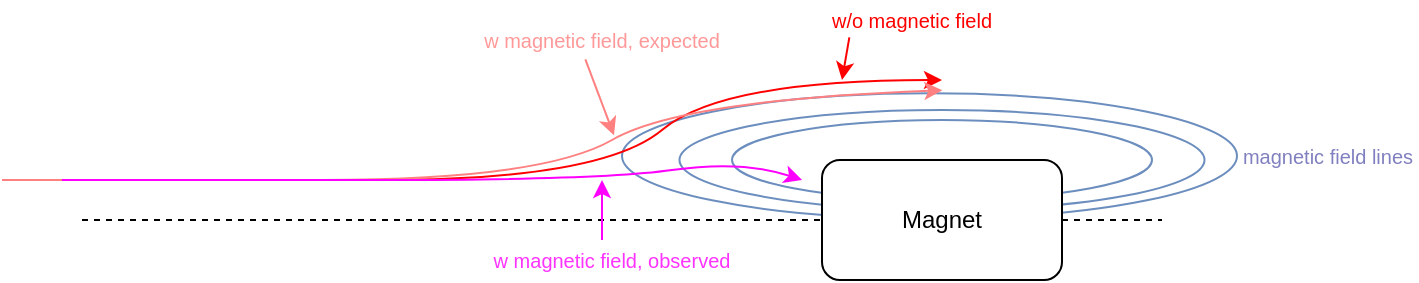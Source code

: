 <mxfile version="24.3.1" type="github">
  <diagram name="Page-1" id="Fb-UzOqJc0-bCRPpKKv8">
    <mxGraphModel dx="879" dy="492" grid="1" gridSize="10" guides="1" tooltips="1" connect="1" arrows="1" fold="1" page="1" pageScale="1" pageWidth="850" pageHeight="1100" math="0" shadow="0">
      <root>
        <mxCell id="0" />
        <mxCell id="1" parent="0" />
        <mxCell id="5ehIhYxMIf45m_4cqmk0-11" value="" style="ellipse;whiteSpace=wrap;html=1;fillColor=none;strokeColor=#6c8ebf;" vertex="1" parent="1">
          <mxGeometry x="460" y="256.67" width="307.5" height="62.67" as="geometry" />
        </mxCell>
        <mxCell id="5ehIhYxMIf45m_4cqmk0-7" value="" style="ellipse;whiteSpace=wrap;html=1;fillColor=none;strokeColor=#6c8ebf;" vertex="1" parent="1">
          <mxGeometry x="488.75" y="265" width="262.5" height="50" as="geometry" />
        </mxCell>
        <mxCell id="5ehIhYxMIf45m_4cqmk0-6" value="" style="ellipse;whiteSpace=wrap;html=1;fillColor=none;strokeColor=#6c8ebf;" vertex="1" parent="1">
          <mxGeometry x="515" y="270" width="210" height="40" as="geometry" />
        </mxCell>
        <mxCell id="5ehIhYxMIf45m_4cqmk0-1" value="" style="endArrow=none;html=1;rounded=0;dashed=1;" edge="1" parent="1" source="5ehIhYxMIf45m_4cqmk0-2">
          <mxGeometry width="50" height="50" relative="1" as="geometry">
            <mxPoint x="190" y="320" as="sourcePoint" />
            <mxPoint x="730" y="320" as="targetPoint" />
          </mxGeometry>
        </mxCell>
        <mxCell id="5ehIhYxMIf45m_4cqmk0-3" value="" style="endArrow=none;html=1;rounded=0;dashed=1;" edge="1" parent="1" target="5ehIhYxMIf45m_4cqmk0-2">
          <mxGeometry width="50" height="50" relative="1" as="geometry">
            <mxPoint x="190" y="320" as="sourcePoint" />
            <mxPoint x="730" y="320" as="targetPoint" />
          </mxGeometry>
        </mxCell>
        <mxCell id="5ehIhYxMIf45m_4cqmk0-2" value="Magnet" style="rounded=1;whiteSpace=wrap;html=1;" vertex="1" parent="1">
          <mxGeometry x="560" y="290" width="120" height="60" as="geometry" />
        </mxCell>
        <mxCell id="5ehIhYxMIf45m_4cqmk0-4" value="" style="curved=1;endArrow=classic;html=1;rounded=0;strokeColor=#FF0000;" edge="1" parent="1">
          <mxGeometry width="50" height="50" relative="1" as="geometry">
            <mxPoint x="180" y="300" as="sourcePoint" />
            <mxPoint x="620" y="250" as="targetPoint" />
            <Array as="points">
              <mxPoint x="230" y="300" />
              <mxPoint x="450" y="300" />
              <mxPoint x="510" y="250" />
            </Array>
          </mxGeometry>
        </mxCell>
        <mxCell id="5ehIhYxMIf45m_4cqmk0-8" value="" style="curved=1;endArrow=classic;html=1;rounded=0;strokeColor=#ff8080;entryX=0.521;entryY=-0.025;entryDx=0;entryDy=0;entryPerimeter=0;" edge="1" parent="1" target="5ehIhYxMIf45m_4cqmk0-11">
          <mxGeometry width="50" height="50" relative="1" as="geometry">
            <mxPoint x="150" y="300" as="sourcePoint" />
            <mxPoint x="620" y="260" as="targetPoint" />
            <Array as="points">
              <mxPoint x="200" y="300" />
              <mxPoint x="420" y="300" />
              <mxPoint x="490" y="260" />
            </Array>
          </mxGeometry>
        </mxCell>
        <mxCell id="5ehIhYxMIf45m_4cqmk0-10" value="" style="curved=1;endArrow=classic;html=1;rounded=0;entryX=0.167;entryY=0.75;entryDx=0;entryDy=0;entryPerimeter=0;strokeColor=#ff00ff;" edge="1" parent="1" target="5ehIhYxMIf45m_4cqmk0-6">
          <mxGeometry width="50" height="50" relative="1" as="geometry">
            <mxPoint x="180" y="300" as="sourcePoint" />
            <mxPoint x="620" y="260" as="targetPoint" />
            <Array as="points">
              <mxPoint x="230" y="300" />
              <mxPoint x="450" y="300" />
              <mxPoint x="520" y="290" />
            </Array>
          </mxGeometry>
        </mxCell>
        <mxCell id="5ehIhYxMIf45m_4cqmk0-13" value="w/o magnetic field" style="text;html=1;align=center;verticalAlign=middle;whiteSpace=wrap;rounded=0;fontColor=#ff0000;fontSize=10;" vertex="1" parent="1">
          <mxGeometry x="560" y="210" width="90" height="20" as="geometry" />
        </mxCell>
        <mxCell id="5ehIhYxMIf45m_4cqmk0-14" value="w magnetic field, expected" style="text;html=1;align=center;verticalAlign=middle;whiteSpace=wrap;rounded=0;fontColor=#FF9999;fontSize=10;" vertex="1" parent="1">
          <mxGeometry x="385" y="220" width="130" height="20" as="geometry" />
        </mxCell>
        <mxCell id="5ehIhYxMIf45m_4cqmk0-15" value="w magnetic field, observed" style="text;html=1;align=center;verticalAlign=middle;whiteSpace=wrap;rounded=0;fontColor=#FF33FF;fontSize=10;" vertex="1" parent="1">
          <mxGeometry x="390" y="330" width="130" height="20" as="geometry" />
        </mxCell>
        <mxCell id="5ehIhYxMIf45m_4cqmk0-16" value="" style="endArrow=classic;html=1;rounded=0;strokeColor=#ff00ff;" edge="1" parent="1">
          <mxGeometry width="50" height="50" relative="1" as="geometry">
            <mxPoint x="450" y="330" as="sourcePoint" />
            <mxPoint x="450" y="300" as="targetPoint" />
          </mxGeometry>
        </mxCell>
        <mxCell id="5ehIhYxMIf45m_4cqmk0-17" value="" style="endArrow=classic;html=1;rounded=0;strokeColor=#ff0000;exitX=0.152;exitY=0.933;exitDx=0;exitDy=0;exitPerimeter=0;" edge="1" parent="1" source="5ehIhYxMIf45m_4cqmk0-13">
          <mxGeometry width="50" height="50" relative="1" as="geometry">
            <mxPoint x="550" y="230" as="sourcePoint" />
            <mxPoint x="570" y="250" as="targetPoint" />
          </mxGeometry>
        </mxCell>
        <mxCell id="5ehIhYxMIf45m_4cqmk0-18" value="" style="endArrow=classic;html=1;rounded=0;strokeColor=#ff8080;exitX=0.436;exitY=0.983;exitDx=0;exitDy=0;exitPerimeter=0;" edge="1" parent="1" source="5ehIhYxMIf45m_4cqmk0-14">
          <mxGeometry width="50" height="50" relative="1" as="geometry">
            <mxPoint x="460" y="256.67" as="sourcePoint" />
            <mxPoint x="456" y="277.67" as="targetPoint" />
          </mxGeometry>
        </mxCell>
        <mxCell id="5ehIhYxMIf45m_4cqmk0-19" value="magnetic field lines" style="text;html=1;align=center;verticalAlign=middle;whiteSpace=wrap;rounded=0;fontSize=10;fillColor=none;strokeColor=none;fontColor=#8080c0;" vertex="1" parent="1">
          <mxGeometry x="767.5" y="278.01" width="90" height="20" as="geometry" />
        </mxCell>
      </root>
    </mxGraphModel>
  </diagram>
</mxfile>
